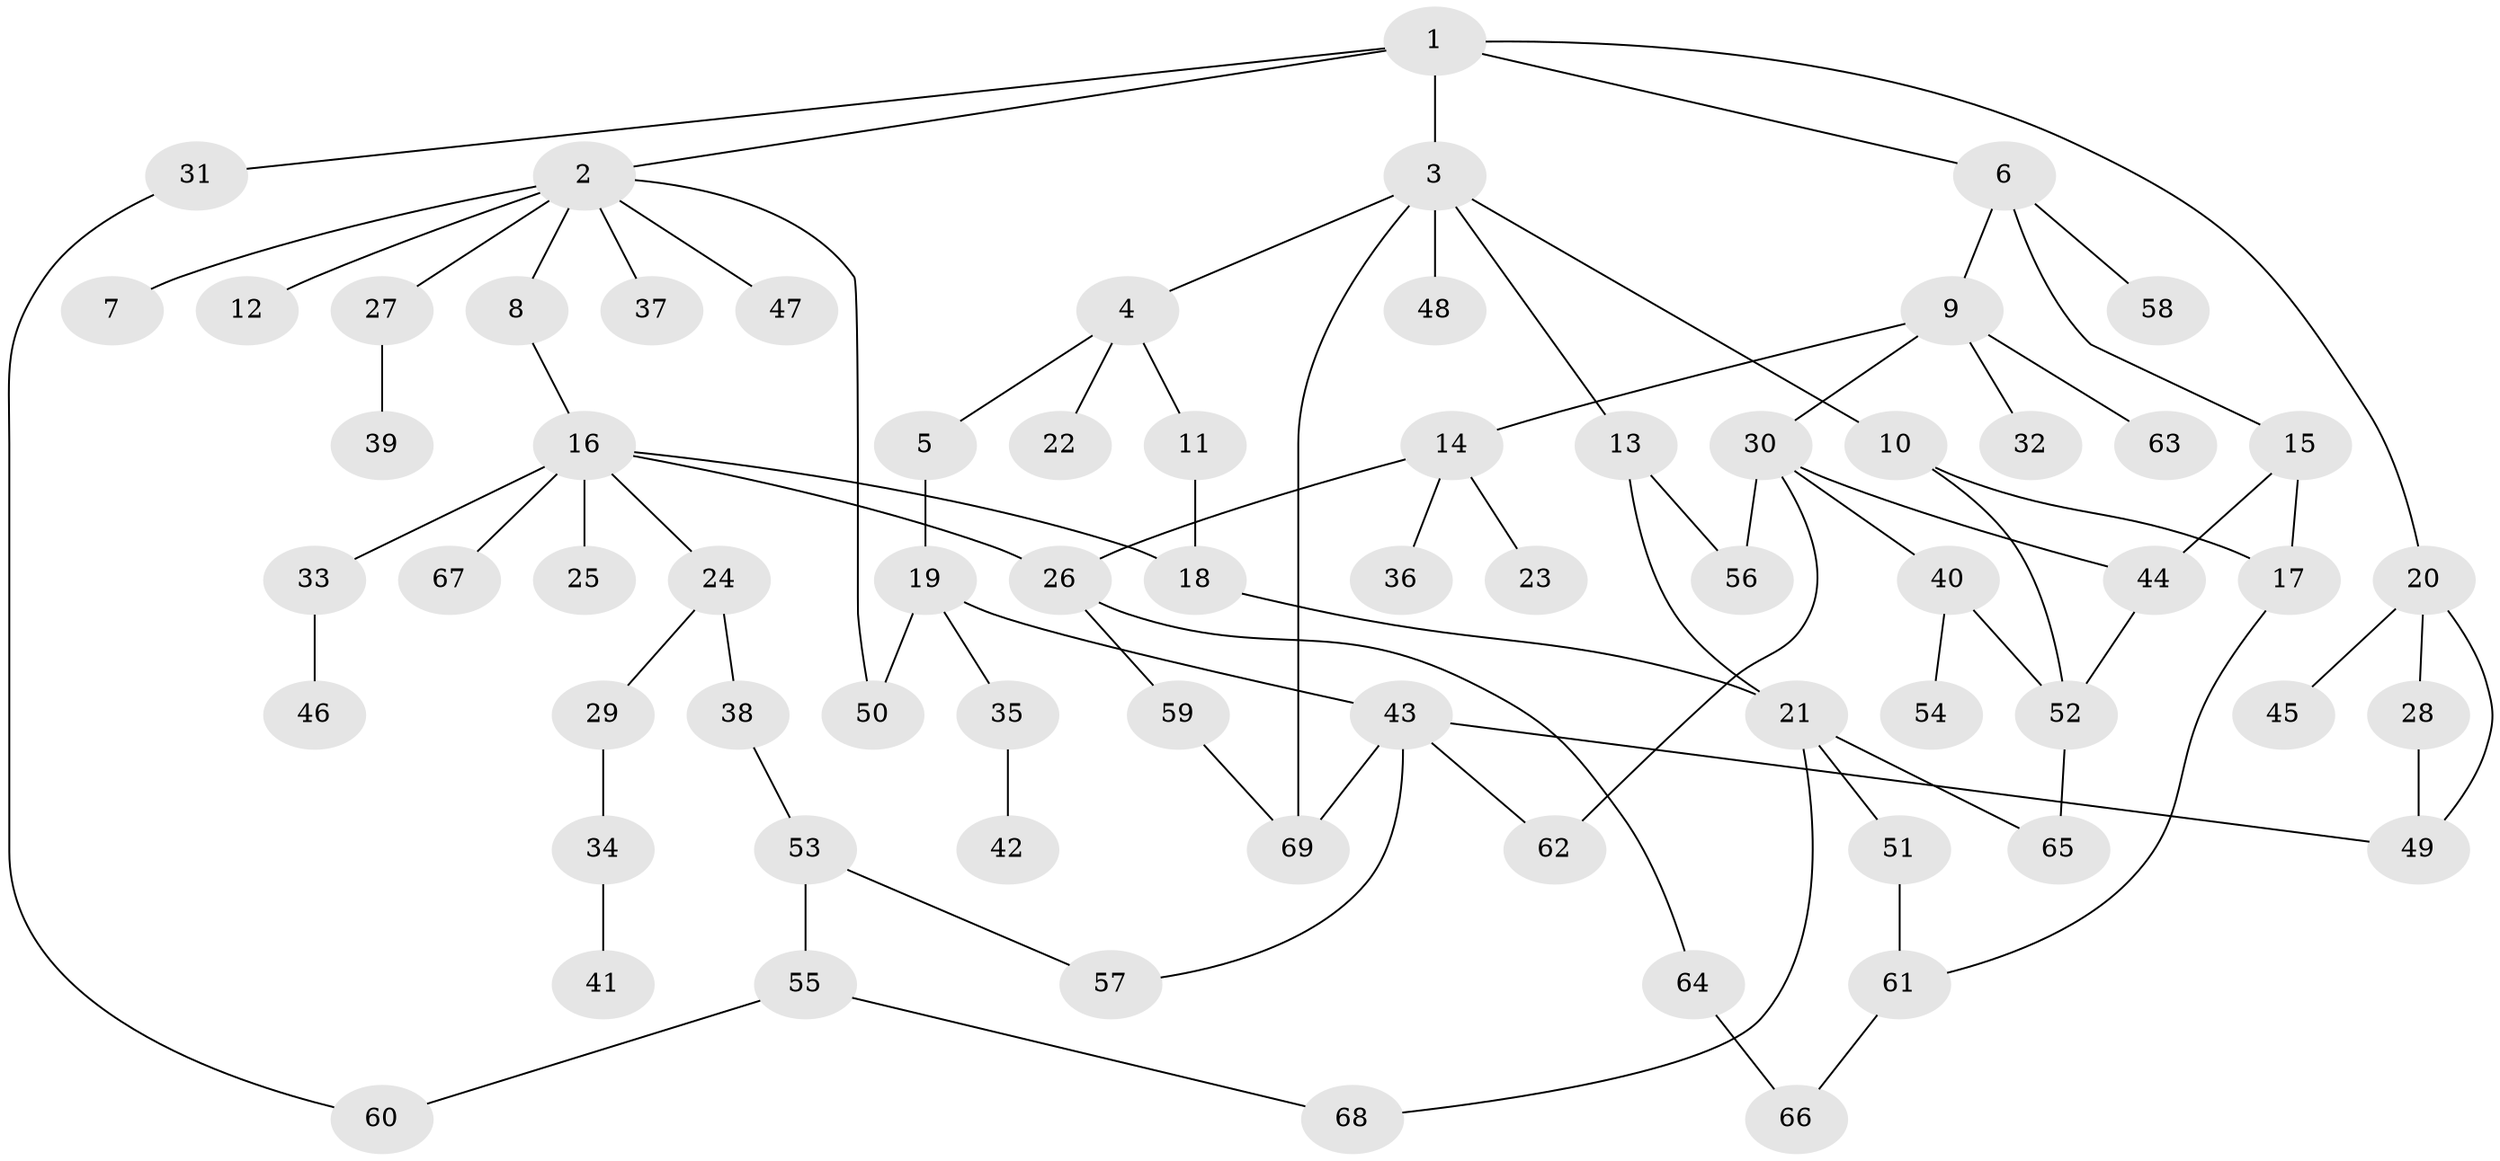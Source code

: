 // coarse degree distribution, {5: 0.10416666666666667, 8: 0.041666666666666664, 4: 0.10416666666666667, 2: 0.1875, 3: 0.16666666666666666, 1: 0.3541666666666667, 6: 0.041666666666666664}
// Generated by graph-tools (version 1.1) at 2025/51/02/27/25 19:51:38]
// undirected, 69 vertices, 88 edges
graph export_dot {
graph [start="1"]
  node [color=gray90,style=filled];
  1;
  2;
  3;
  4;
  5;
  6;
  7;
  8;
  9;
  10;
  11;
  12;
  13;
  14;
  15;
  16;
  17;
  18;
  19;
  20;
  21;
  22;
  23;
  24;
  25;
  26;
  27;
  28;
  29;
  30;
  31;
  32;
  33;
  34;
  35;
  36;
  37;
  38;
  39;
  40;
  41;
  42;
  43;
  44;
  45;
  46;
  47;
  48;
  49;
  50;
  51;
  52;
  53;
  54;
  55;
  56;
  57;
  58;
  59;
  60;
  61;
  62;
  63;
  64;
  65;
  66;
  67;
  68;
  69;
  1 -- 2;
  1 -- 3;
  1 -- 6;
  1 -- 20;
  1 -- 31;
  2 -- 7;
  2 -- 8;
  2 -- 12;
  2 -- 27;
  2 -- 37;
  2 -- 47;
  2 -- 50;
  3 -- 4;
  3 -- 10;
  3 -- 13;
  3 -- 48;
  3 -- 69;
  4 -- 5;
  4 -- 11;
  4 -- 22;
  5 -- 19;
  6 -- 9;
  6 -- 15;
  6 -- 58;
  8 -- 16;
  9 -- 14;
  9 -- 30;
  9 -- 32;
  9 -- 63;
  10 -- 17;
  10 -- 52;
  11 -- 18;
  13 -- 56;
  13 -- 21;
  14 -- 23;
  14 -- 26;
  14 -- 36;
  15 -- 17;
  15 -- 44;
  16 -- 24;
  16 -- 25;
  16 -- 33;
  16 -- 67;
  16 -- 26;
  16 -- 18;
  17 -- 61;
  18 -- 21;
  19 -- 35;
  19 -- 43;
  19 -- 50;
  20 -- 28;
  20 -- 45;
  20 -- 49;
  21 -- 51;
  21 -- 68;
  21 -- 65;
  24 -- 29;
  24 -- 38;
  26 -- 59;
  26 -- 64;
  27 -- 39;
  28 -- 49;
  29 -- 34;
  30 -- 40;
  30 -- 44;
  30 -- 62;
  30 -- 56;
  31 -- 60;
  33 -- 46;
  34 -- 41;
  35 -- 42;
  38 -- 53;
  40 -- 54;
  40 -- 52;
  43 -- 57;
  43 -- 62;
  43 -- 49;
  43 -- 69;
  44 -- 52;
  51 -- 61;
  52 -- 65;
  53 -- 55;
  53 -- 57;
  55 -- 60;
  55 -- 68;
  59 -- 69;
  61 -- 66;
  64 -- 66;
}
